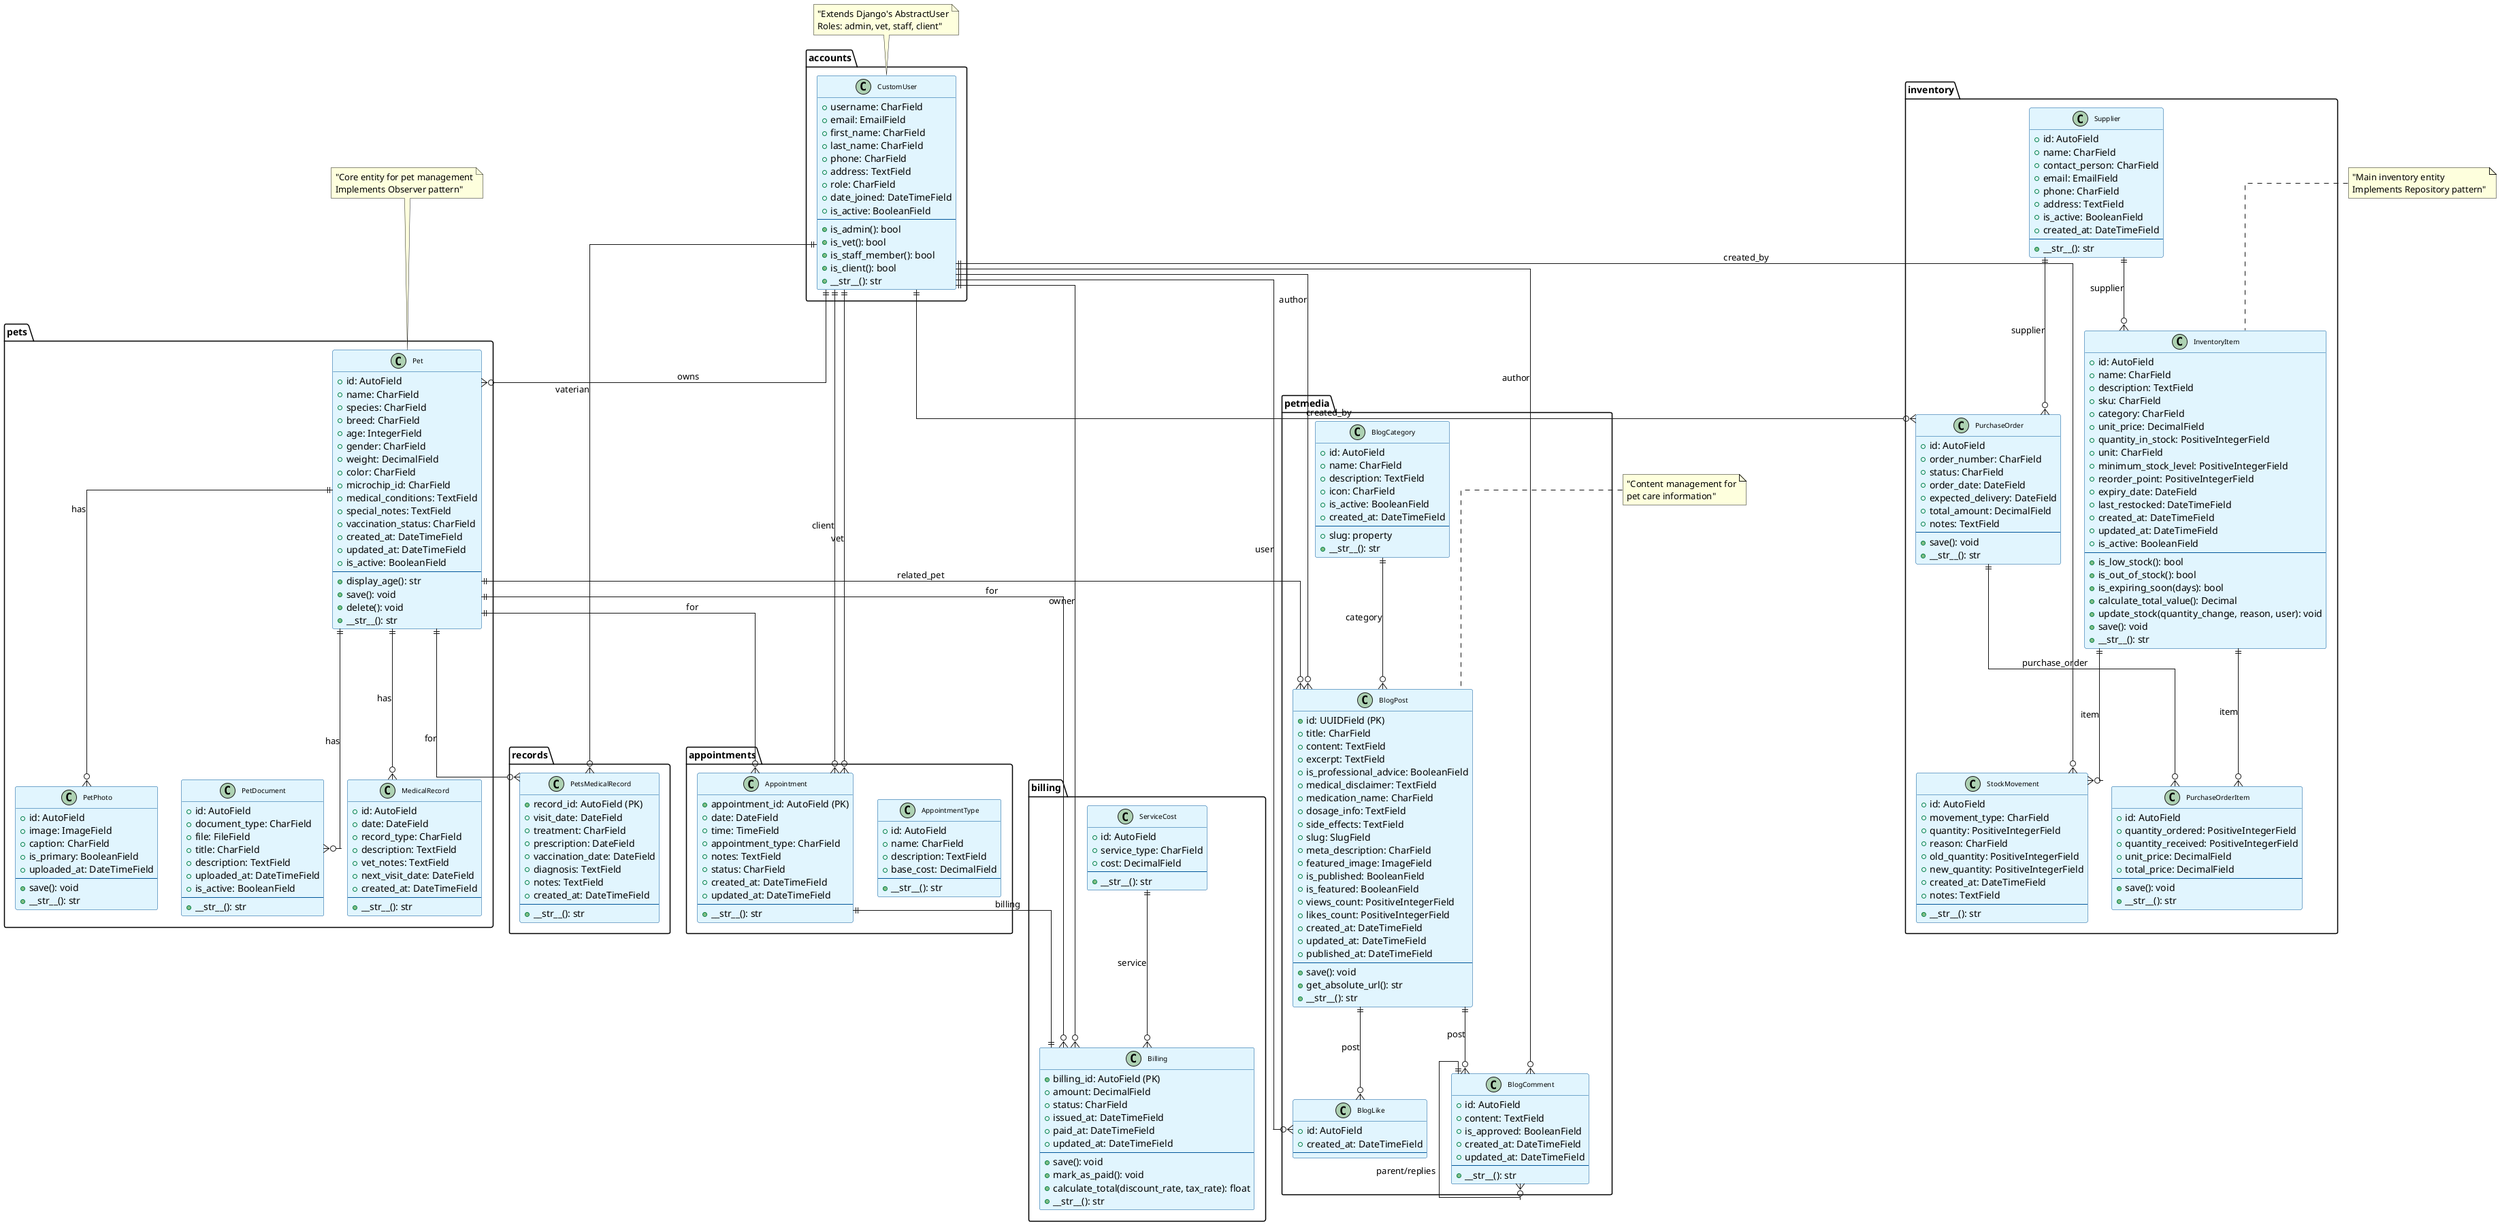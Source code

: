 @startuml Pawsitive_Care_Class_Diagram
!define ENTITY_COLOR #E1F5FE
!define ABSTRACT_COLOR #FFF3E0
!define CHOICE_COLOR #F3E5F5

skinparam class {
    BackgroundColor ENTITY_COLOR
    BorderColor #01579B
    FontName Arial
    FontSize 10
}

skinparam linetype ortho

' ==== ACCOUNTS APP ====
package "accounts" {
    class CustomUser {
        +username: CharField
        +email: EmailField
        +first_name: CharField
        +last_name: CharField
        +phone: CharField
        +address: TextField
        +role: CharField
        +date_joined: DateTimeField
        +is_active: BooleanField
        --
        +is_admin(): bool
        +is_vet(): bool
        +is_staff_member(): bool
        +is_client(): bool
        +__str__(): str
    }
}

' ==== PETS APP ====
package "pets" {
    class Pet {
        +id: AutoField
        +name: CharField
        +species: CharField
        +breed: CharField
        +age: IntegerField
        +gender: CharField
        +weight: DecimalField
        +color: CharField
        +microchip_id: CharField
        +medical_conditions: TextField
        +special_notes: TextField
        +vaccination_status: CharField
        +created_at: DateTimeField
        +updated_at: DateTimeField
        +is_active: BooleanField
        --
        +display_age(): str
        +save(): void
        +delete(): void
        +__str__(): str
    }
    
    class MedicalRecord {
        +id: AutoField
        +date: DateField
        +record_type: CharField
        +description: TextField
        +vet_notes: TextField
        +next_visit_date: DateField
        +created_at: DateTimeField
        --
        +__str__(): str
    }
    
    class PetPhoto {
        +id: AutoField
        +image: ImageField
        +caption: CharField
        +is_primary: BooleanField
        +uploaded_at: DateTimeField
        --
        +save(): void
        +__str__(): str
    }
    
    class PetDocument {
        +id: AutoField
        +document_type: CharField
        +file: FileField
        +title: CharField
        +description: TextField
        +uploaded_at: DateTimeField
        +is_active: BooleanField
        --
        +__str__(): str
    }
}

' ==== APPOINTMENTS APP ====
package "appointments" {
    class AppointmentType {
        +id: AutoField
        +name: CharField
        +description: TextField
        +base_cost: DecimalField
        --
        +__str__(): str
    }
    
    class Appointment {
        +appointment_id: AutoField (PK)
        +date: DateField
        +time: TimeField
        +appointment_type: CharField
        +notes: TextField
        +status: CharField
        +created_at: DateTimeField
        +updated_at: DateTimeField
        --
        +__str__(): str
    }
}

' ==== BILLING APP ====
package "billing" {
    class ServiceCost {
        +id: AutoField
        +service_type: CharField
        +cost: DecimalField
        --
        +__str__(): str
    }
    
    class Billing {
        +billing_id: AutoField (PK)
        +amount: DecimalField
        +status: CharField
        +issued_at: DateTimeField
        +paid_at: DateTimeField
        +updated_at: DateTimeField
        --
        +save(): void
        +mark_as_paid(): void
        +calculate_total(discount_rate, tax_rate): float
        +__str__(): str
    }
}

' ==== INVENTORY APP ====
package "inventory" {
    class InventoryItem {
        +id: AutoField
        +name: CharField
        +description: TextField
        +sku: CharField
        +category: CharField
        +unit_price: DecimalField
        +quantity_in_stock: PositiveIntegerField
        +unit: CharField
        +minimum_stock_level: PositiveIntegerField
        +reorder_point: PositiveIntegerField
        +expiry_date: DateField
        +last_restocked: DateTimeField
        +created_at: DateTimeField
        +updated_at: DateTimeField
        +is_active: BooleanField
        --
        +is_low_stock(): bool
        +is_out_of_stock(): bool
        +is_expiring_soon(days): bool
        +calculate_total_value(): Decimal
        +update_stock(quantity_change, reason, user): void
        +save(): void
        +__str__(): str
    }
    
    class StockMovement {
        +id: AutoField
        +movement_type: CharField
        +quantity: PositiveIntegerField
        +reason: CharField
        +old_quantity: PositiveIntegerField
        +new_quantity: PositiveIntegerField
        +created_at: DateTimeField
        +notes: TextField
        --
        +__str__(): str
    }
    
    class Supplier {
        +id: AutoField
        +name: CharField
        +contact_person: CharField
        +email: EmailField
        +phone: CharField
        +address: TextField
        +is_active: BooleanField
        +created_at: DateTimeField
        --
        +__str__(): str
    }
    
    class PurchaseOrder {
        +id: AutoField
        +order_number: CharField
        +status: CharField
        +order_date: DateField
        +expected_delivery: DateField
        +total_amount: DecimalField
        +notes: TextField
        --
        +save(): void
        +__str__(): str
    }
    
    class PurchaseOrderItem {
        +id: AutoField
        +quantity_ordered: PositiveIntegerField
        +quantity_received: PositiveIntegerField
        +unit_price: DecimalField
        +total_price: DecimalField
        --
        +save(): void
        +__str__(): str
    }
}

' ==== PETMEDIA APP ====
package "petmedia" {
    class BlogCategory {
        +id: AutoField
        +name: CharField
        +description: TextField
        +icon: CharField
        +is_active: BooleanField
        +created_at: DateTimeField
        --
        +slug: property
        +__str__(): str
    }
    
    class BlogPost {
        +id: UUIDField (PK)
        +title: CharField
        +content: TextField
        +excerpt: TextField
        +is_professional_advice: BooleanField
        +medical_disclaimer: TextField
        +medication_name: CharField
        +dosage_info: TextField
        +side_effects: TextField
        +slug: SlugField
        +meta_description: CharField
        +featured_image: ImageField
        +is_published: BooleanField
        +is_featured: BooleanField
        +views_count: PositiveIntegerField
        +likes_count: PositiveIntegerField
        +created_at: DateTimeField
        +updated_at: DateTimeField
        +published_at: DateTimeField
        --
        +save(): void
        +get_absolute_url(): str
        +__str__(): str
    }
    
    class BlogComment {
        +id: AutoField
        +content: TextField
        +is_approved: BooleanField
        +created_at: DateTimeField
        +updated_at: DateTimeField
        --
        +__str__(): str
    }
    
    class BlogLike {
        +id: AutoField
        +created_at: DateTimeField
        --
    }
}

' ==== RECORDS APP ====
package "records" {
    class PetsMedicalRecord {
        +record_id: AutoField (PK)
        +visit_date: DateField
        +treatment: CharField
        +prescription: DateField
        +vaccination_date: DateField
        +diagnosis: TextField
        +notes: TextField
        +created_at: DateTimeField
        --
        +__str__(): str
    }
}

' ==== RELATIONSHIPS ====
' User relationships
CustomUser ||--o{ Pet : "owns"
CustomUser ||--o{ Appointment : "client"
CustomUser ||--o{ Appointment : "vet"
CustomUser ||--o{ Billing : "owner"
CustomUser ||--o{ BlogPost : "author"
CustomUser ||--o{ BlogComment : "author"
CustomUser ||--o{ BlogLike : "user"
CustomUser ||--o{ StockMovement : "created_by"
CustomUser ||--o{ PurchaseOrder : "created_by"
CustomUser ||--o{ PetsMedicalRecord : "vaterian"

' Pet relationships
Pet ||--o{ MedicalRecord : "has"
Pet ||--o{ PetPhoto : "has"
Pet ||--o{ PetDocument : "has"
Pet ||--o{ Appointment : "for"
Pet ||--o{ Billing : "for"
Pet ||--o{ BlogPost : "related_pet"
Pet ||--o{ PetsMedicalRecord : "for"

' Appointment relationships
Appointment ||--|| Billing : "billing"
ServiceCost ||--o{ Billing : "service"

' Inventory relationships
InventoryItem ||--o{ StockMovement : "item"
Supplier ||--o{ InventoryItem : "supplier"
InventoryItem ||--o{ PurchaseOrderItem : "item"
Supplier ||--o{ PurchaseOrder : "supplier"
PurchaseOrder ||--o{ PurchaseOrderItem : "purchase_order"

' Blog relationships
BlogCategory ||--o{ BlogPost : "category"
BlogPost ||--o{ BlogComment : "post"
BlogPost ||--o{ BlogLike : "post"
BlogComment ||--o{ BlogComment : "parent/replies"

note top of CustomUser : "Extends Django's AbstractUser\nRoles: admin, vet, staff, client"
note top of Pet : "Core entity for pet management\nImplements Observer pattern"
note top of InventoryItem : "Main inventory entity\nImplements Repository pattern"
note top of BlogPost : "Content management for\npet care information"

@enduml

